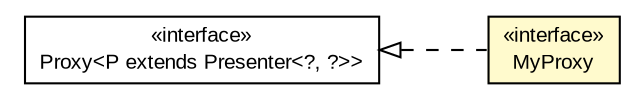 #!/usr/local/bin/dot
#
# Class diagram 
# Generated by UMLGraph version R5_6-24-gf6e263 (http://www.umlgraph.org/)
#

digraph G {
	edge [fontname="arial",fontsize=10,labelfontname="arial",labelfontsize=10];
	node [fontname="arial",fontsize=10,shape=plaintext];
	nodesep=0.25;
	ranksep=0.5;
	rankdir=LR;
	// com.gwtplatform.mvp.client.proxy.Proxy<P extends com.gwtplatform.mvp.client.Presenter<?, ?>>
	c131914 [label=<<table title="com.gwtplatform.mvp.client.proxy.Proxy" border="0" cellborder="1" cellspacing="0" cellpadding="2" port="p" href="../../../mvp/client/proxy/Proxy.html">
		<tr><td><table border="0" cellspacing="0" cellpadding="1">
<tr><td align="center" balign="center"> &#171;interface&#187; </td></tr>
<tr><td align="center" balign="center"> Proxy&lt;P extends Presenter&lt;?, ?&gt;&gt; </td></tr>
		</table></td></tr>
		</table>>, URL="../../../mvp/client/proxy/Proxy.html", fontname="arial", fontcolor="black", fontsize=10.0];
	// com.gwtplatform.carstore.client.application.ApplicationPresenter.MyProxy
	c132152 [label=<<table title="com.gwtplatform.carstore.client.application.ApplicationPresenter.MyProxy" border="0" cellborder="1" cellspacing="0" cellpadding="2" port="p" bgcolor="lemonChiffon" href="./ApplicationPresenter.MyProxy.html">
		<tr><td><table border="0" cellspacing="0" cellpadding="1">
<tr><td align="center" balign="center"> &#171;interface&#187; </td></tr>
<tr><td align="center" balign="center"> MyProxy </td></tr>
		</table></td></tr>
		</table>>, URL="./ApplicationPresenter.MyProxy.html", fontname="arial", fontcolor="black", fontsize=10.0];
	//com.gwtplatform.carstore.client.application.ApplicationPresenter.MyProxy implements com.gwtplatform.mvp.client.proxy.Proxy<P extends com.gwtplatform.mvp.client.Presenter<?, ?>>
	c131914:p -> c132152:p [dir=back,arrowtail=empty,style=dashed];
}

